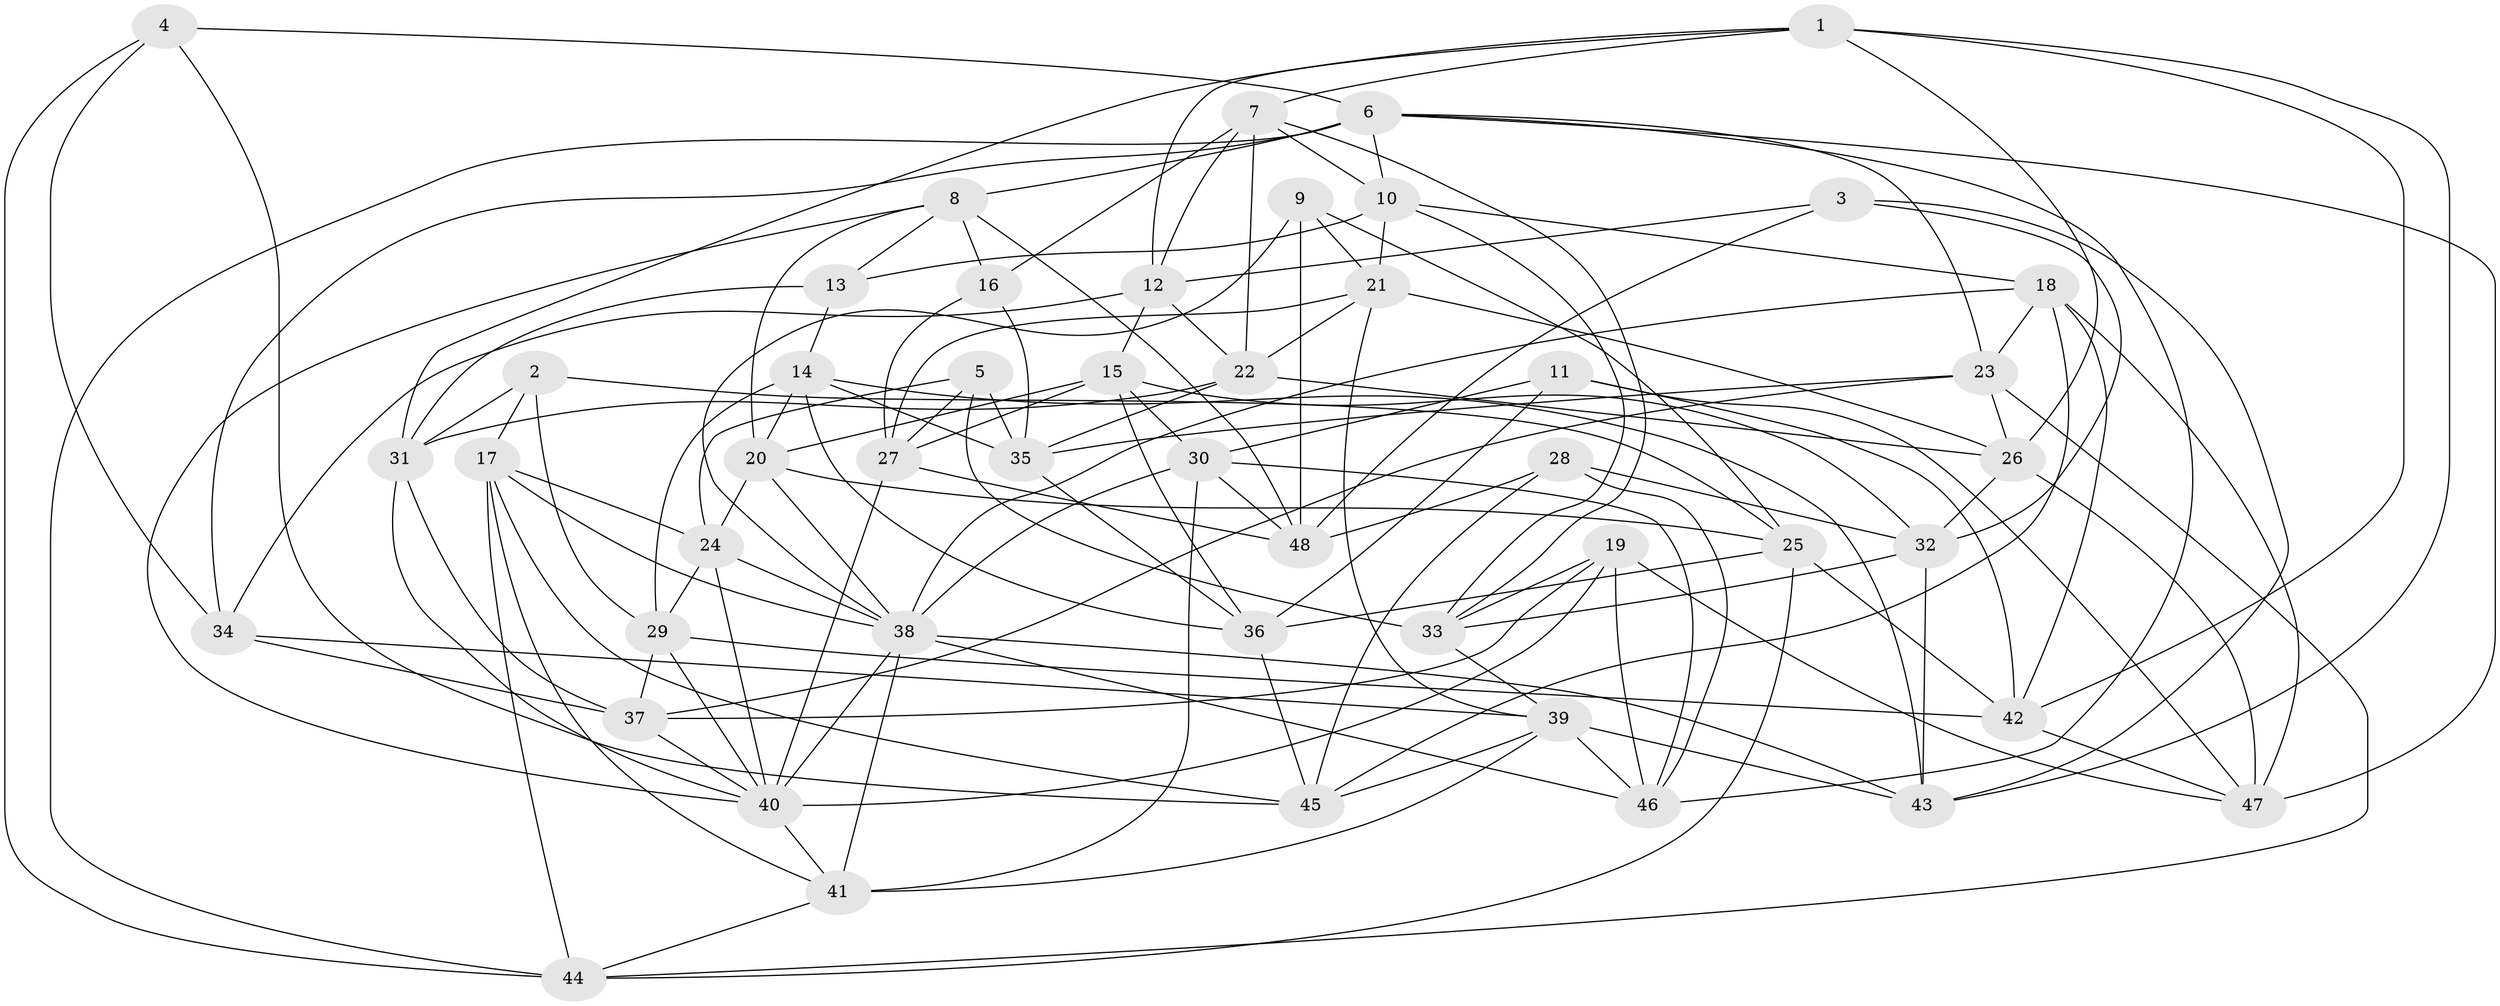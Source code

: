 // original degree distribution, {4: 1.0}
// Generated by graph-tools (version 1.1) at 2025/50/03/09/25 03:50:54]
// undirected, 48 vertices, 139 edges
graph export_dot {
graph [start="1"]
  node [color=gray90,style=filled];
  1;
  2;
  3;
  4;
  5;
  6;
  7;
  8;
  9;
  10;
  11;
  12;
  13;
  14;
  15;
  16;
  17;
  18;
  19;
  20;
  21;
  22;
  23;
  24;
  25;
  26;
  27;
  28;
  29;
  30;
  31;
  32;
  33;
  34;
  35;
  36;
  37;
  38;
  39;
  40;
  41;
  42;
  43;
  44;
  45;
  46;
  47;
  48;
  1 -- 7 [weight=1.0];
  1 -- 12 [weight=1.0];
  1 -- 26 [weight=1.0];
  1 -- 31 [weight=1.0];
  1 -- 42 [weight=1.0];
  1 -- 43 [weight=1.0];
  2 -- 17 [weight=1.0];
  2 -- 25 [weight=1.0];
  2 -- 29 [weight=1.0];
  2 -- 31 [weight=1.0];
  3 -- 12 [weight=1.0];
  3 -- 32 [weight=1.0];
  3 -- 43 [weight=1.0];
  3 -- 48 [weight=1.0];
  4 -- 6 [weight=1.0];
  4 -- 34 [weight=1.0];
  4 -- 44 [weight=1.0];
  4 -- 45 [weight=1.0];
  5 -- 24 [weight=1.0];
  5 -- 27 [weight=1.0];
  5 -- 33 [weight=1.0];
  5 -- 35 [weight=1.0];
  6 -- 8 [weight=1.0];
  6 -- 10 [weight=1.0];
  6 -- 23 [weight=1.0];
  6 -- 34 [weight=1.0];
  6 -- 44 [weight=1.0];
  6 -- 46 [weight=1.0];
  6 -- 47 [weight=1.0];
  7 -- 10 [weight=1.0];
  7 -- 12 [weight=1.0];
  7 -- 16 [weight=1.0];
  7 -- 22 [weight=1.0];
  7 -- 33 [weight=1.0];
  8 -- 13 [weight=1.0];
  8 -- 16 [weight=1.0];
  8 -- 20 [weight=1.0];
  8 -- 40 [weight=1.0];
  8 -- 48 [weight=1.0];
  9 -- 21 [weight=1.0];
  9 -- 25 [weight=1.0];
  9 -- 38 [weight=1.0];
  9 -- 48 [weight=1.0];
  10 -- 13 [weight=1.0];
  10 -- 18 [weight=1.0];
  10 -- 21 [weight=1.0];
  10 -- 33 [weight=1.0];
  11 -- 30 [weight=1.0];
  11 -- 36 [weight=1.0];
  11 -- 42 [weight=1.0];
  11 -- 47 [weight=1.0];
  12 -- 15 [weight=1.0];
  12 -- 22 [weight=1.0];
  12 -- 34 [weight=1.0];
  13 -- 14 [weight=1.0];
  13 -- 31 [weight=1.0];
  14 -- 20 [weight=1.0];
  14 -- 29 [weight=1.0];
  14 -- 35 [weight=1.0];
  14 -- 36 [weight=1.0];
  14 -- 43 [weight=1.0];
  15 -- 20 [weight=1.0];
  15 -- 27 [weight=1.0];
  15 -- 30 [weight=1.0];
  15 -- 32 [weight=1.0];
  15 -- 36 [weight=1.0];
  16 -- 27 [weight=1.0];
  16 -- 35 [weight=1.0];
  17 -- 24 [weight=1.0];
  17 -- 38 [weight=1.0];
  17 -- 41 [weight=1.0];
  17 -- 44 [weight=1.0];
  17 -- 45 [weight=1.0];
  18 -- 23 [weight=1.0];
  18 -- 38 [weight=1.0];
  18 -- 42 [weight=1.0];
  18 -- 45 [weight=1.0];
  18 -- 47 [weight=1.0];
  19 -- 33 [weight=1.0];
  19 -- 37 [weight=1.0];
  19 -- 40 [weight=2.0];
  19 -- 46 [weight=1.0];
  19 -- 47 [weight=1.0];
  20 -- 24 [weight=1.0];
  20 -- 25 [weight=1.0];
  20 -- 38 [weight=1.0];
  21 -- 22 [weight=1.0];
  21 -- 26 [weight=1.0];
  21 -- 27 [weight=1.0];
  21 -- 39 [weight=1.0];
  22 -- 26 [weight=1.0];
  22 -- 31 [weight=1.0];
  22 -- 35 [weight=1.0];
  23 -- 26 [weight=1.0];
  23 -- 35 [weight=1.0];
  23 -- 37 [weight=1.0];
  23 -- 44 [weight=1.0];
  24 -- 29 [weight=1.0];
  24 -- 38 [weight=1.0];
  24 -- 40 [weight=1.0];
  25 -- 36 [weight=1.0];
  25 -- 42 [weight=1.0];
  25 -- 44 [weight=1.0];
  26 -- 32 [weight=1.0];
  26 -- 47 [weight=1.0];
  27 -- 40 [weight=1.0];
  27 -- 48 [weight=1.0];
  28 -- 32 [weight=1.0];
  28 -- 45 [weight=1.0];
  28 -- 46 [weight=1.0];
  28 -- 48 [weight=1.0];
  29 -- 37 [weight=1.0];
  29 -- 40 [weight=1.0];
  29 -- 42 [weight=1.0];
  30 -- 38 [weight=1.0];
  30 -- 41 [weight=1.0];
  30 -- 46 [weight=1.0];
  30 -- 48 [weight=1.0];
  31 -- 37 [weight=1.0];
  31 -- 40 [weight=1.0];
  32 -- 33 [weight=1.0];
  32 -- 43 [weight=1.0];
  33 -- 39 [weight=1.0];
  34 -- 37 [weight=1.0];
  34 -- 39 [weight=2.0];
  35 -- 36 [weight=1.0];
  36 -- 45 [weight=1.0];
  37 -- 40 [weight=1.0];
  38 -- 40 [weight=1.0];
  38 -- 41 [weight=1.0];
  38 -- 43 [weight=1.0];
  38 -- 46 [weight=1.0];
  39 -- 41 [weight=1.0];
  39 -- 43 [weight=1.0];
  39 -- 45 [weight=1.0];
  39 -- 46 [weight=1.0];
  40 -- 41 [weight=1.0];
  41 -- 44 [weight=1.0];
  42 -- 47 [weight=1.0];
}
